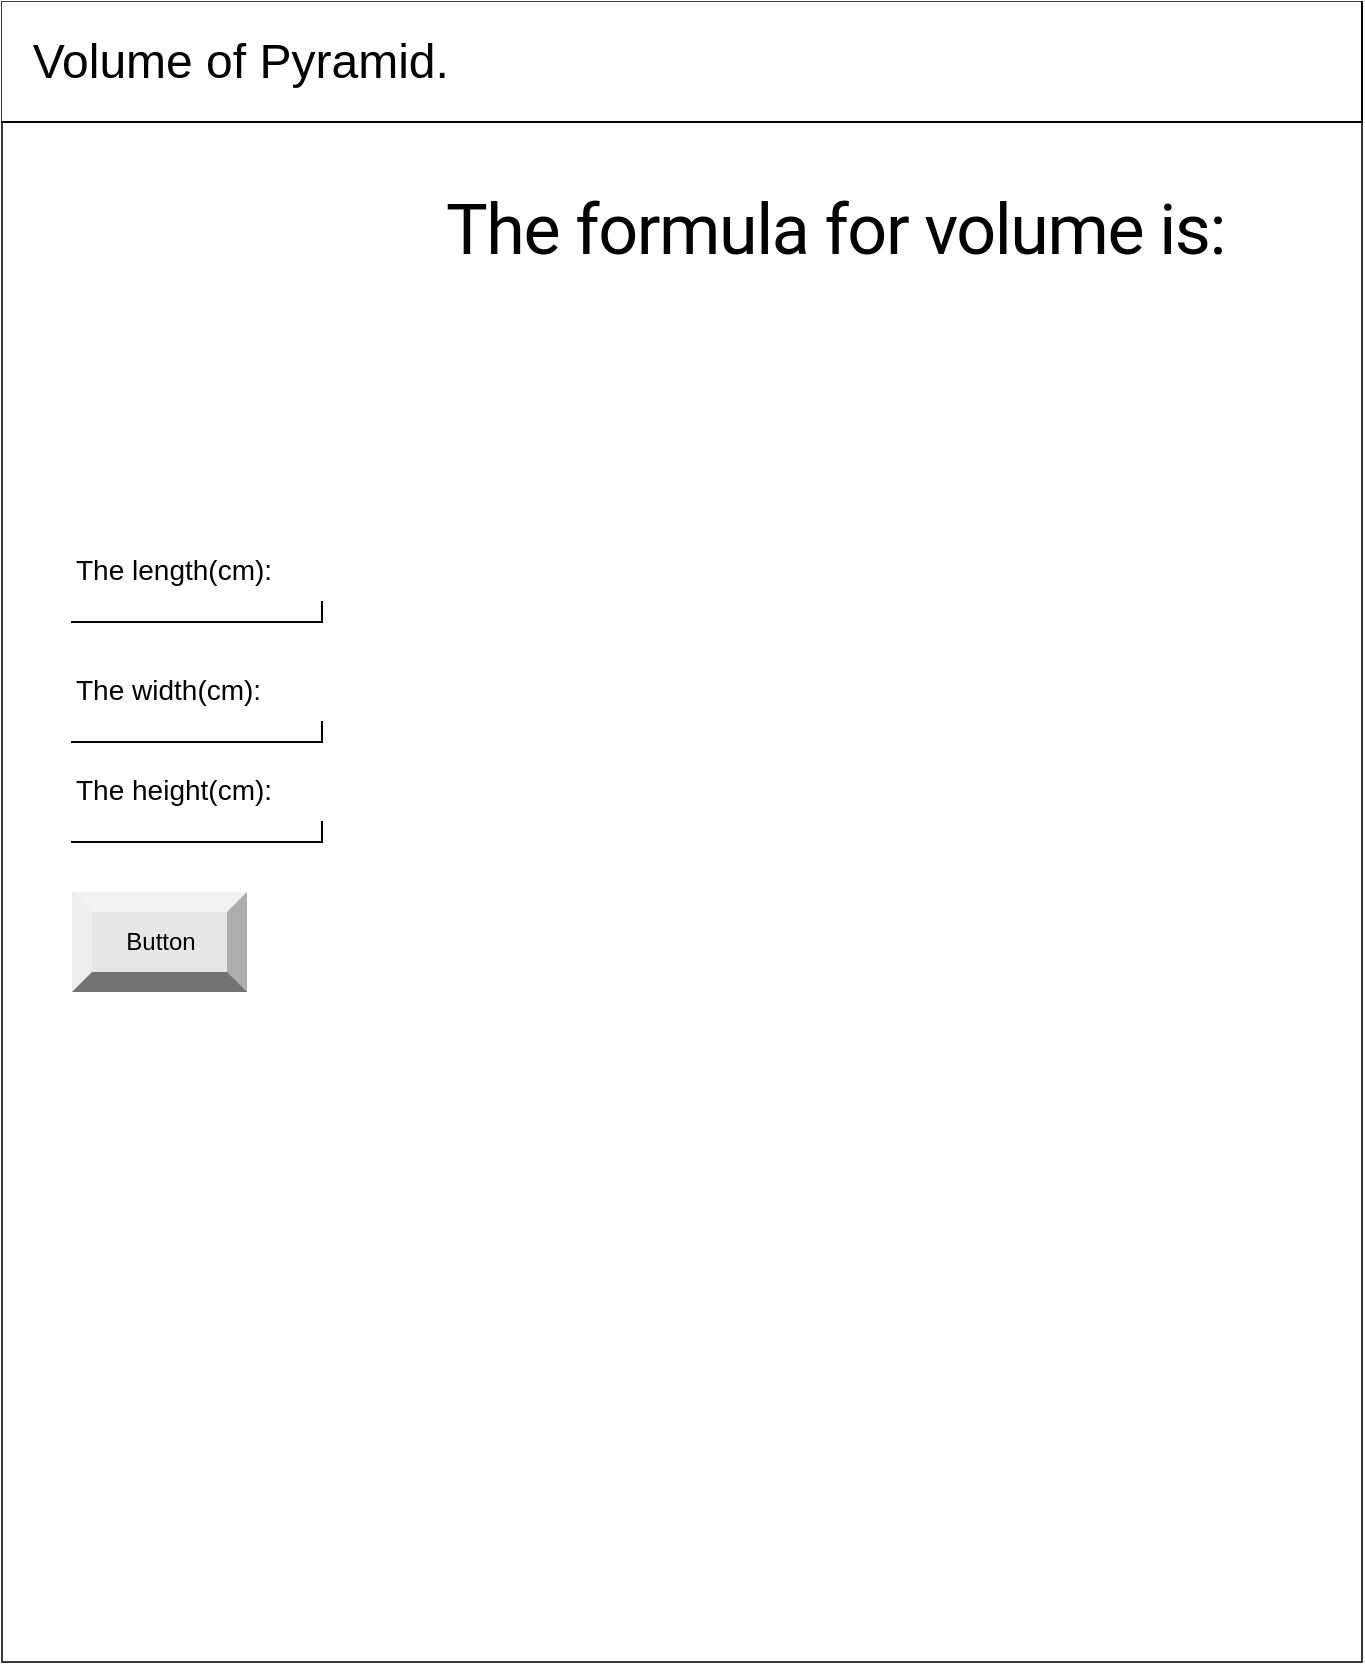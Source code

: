 <mxfile>
    <diagram id="KVFuVcc03fs0hjkJoKk9" name="Page-1">
        <mxGraphModel dx="594" dy="609" grid="1" gridSize="10" guides="1" tooltips="1" connect="1" arrows="1" fold="1" page="1" pageScale="1" pageWidth="850" pageHeight="1100" math="0" shadow="0">
            <root>
                <mxCell id="0"/>
                <mxCell id="1" parent="0"/>
                <mxCell id="3" value="" style="verticalLabelPosition=bottom;verticalAlign=top;html=1;shape=mxgraph.basic.rect;fillColor2=none;strokeWidth=1;size=20;indent=5;fillColor=#FFFFFF;strokeColor=#36393d;" parent="1" vertex="1">
                    <mxGeometry x="90" y="80" width="680" height="830" as="geometry"/>
                </mxCell>
                <mxCell id="4" value="&lt;p style=&quot;line-height: 1.2&quot;&gt;&lt;span style=&quot;font-size: 24px&quot;&gt;&amp;nbsp; Volume of Pyramid.&lt;/span&gt;&lt;/p&gt;" style="shape=partialRectangle;whiteSpace=wrap;html=1;top=0;left=0;fillColor=#FFFFFF;align=left;fontColor=#000000;strokeColor=#000000;" parent="1" vertex="1">
                    <mxGeometry x="90" y="80" width="680" height="60" as="geometry"/>
                </mxCell>
                <mxCell id="5" value="&lt;h1 style=&quot;padding: 0px ; font-size: 35px ; line-height: 1.35 ; letter-spacing: -0.02em ; margin: 24px 0px 24px 40px ; font-family: &amp;#34;roboto&amp;#34; , &amp;#34;helvetica&amp;#34; , &amp;#34;arial&amp;#34; , sans-serif ; font-weight: 400 ; font-style: normal ; text-indent: 0px ; text-transform: none ; word-spacing: 0px&quot;&gt;&lt;font color=&quot;#000000&quot;&gt;The formula for volume is:&lt;/font&gt;&lt;/h1&gt;" style="text;whiteSpace=wrap;html=1;fontSize=25;" parent="1" vertex="1">
                    <mxGeometry x="270" y="140" width="470" height="110" as="geometry"/>
                </mxCell>
                <mxCell id="6" value="&lt;span style=&quot;font-family: &amp;#34;helvetica&amp;#34; , &amp;#34;arial&amp;#34; , sans-serif ; font-size: 14px ; font-style: normal ; font-weight: 400 ; letter-spacing: normal ; text-indent: 0px ; text-transform: none ; word-spacing: 0px ; display: inline ; float: none&quot;&gt;&lt;font color=&quot;#000000&quot;&gt;The length(cm):&lt;/font&gt;&lt;/span&gt;" style="text;whiteSpace=wrap;html=1;fontSize=24;" parent="1" vertex="1">
                    <mxGeometry x="125" y="340" width="115" height="50" as="geometry"/>
                </mxCell>
                <mxCell id="8" value="" style="shape=image;verticalLabelPosition=bottom;labelBackgroundColor=#ffffff;verticalAlign=top;aspect=fixed;imageAspect=0;image=https://54ed5d0c-cdc0-4437-aef6-bcfcd6013bdc.id.repl.co/img/pyramid.png;" parent="1" vertex="1">
                    <mxGeometry x="110" y="150" width="171" height="164" as="geometry"/>
                </mxCell>
                <mxCell id="9" value="" style="shape=image;verticalLabelPosition=bottom;labelBackgroundColor=#ffffff;verticalAlign=top;aspect=fixed;imageAspect=0;image=https://54ed5d0c-cdc0-4437-aef6-bcfcd6013bdc.id.repl.co/img/formula.png;" parent="1" vertex="1">
                    <mxGeometry x="424.5" y="230" width="161" height="84" as="geometry"/>
                </mxCell>
                <mxCell id="a25ADer8J7fVHvlOVPEB-11" value="&lt;span style=&quot;font-family: &amp;#34;helvetica&amp;#34; , &amp;#34;arial&amp;#34; , sans-serif ; font-size: 14px ; font-style: normal ; font-weight: 400 ; letter-spacing: normal ; text-indent: 0px ; text-transform: none ; word-spacing: 0px ; display: inline ; float: none&quot;&gt;&lt;font color=&quot;#000000&quot;&gt;The width(cm):&lt;/font&gt;&lt;/span&gt;" style="text;whiteSpace=wrap;html=1;fontSize=24;" parent="1" vertex="1">
                    <mxGeometry x="125" y="400" width="115" height="50" as="geometry"/>
                </mxCell>
                <mxCell id="a25ADer8J7fVHvlOVPEB-16" value="&lt;span style=&quot;font-family: &amp;#34;helvetica&amp;#34; , &amp;#34;arial&amp;#34; , sans-serif ; font-size: 14px ; font-style: normal ; font-weight: 400 ; letter-spacing: normal ; text-indent: 0px ; text-transform: none ; word-spacing: 0px ; display: inline ; float: none&quot;&gt;&lt;font color=&quot;#000000&quot;&gt;The height(cm):&lt;/font&gt;&lt;/span&gt;" style="text;whiteSpace=wrap;html=1;fontSize=24;" parent="1" vertex="1">
                    <mxGeometry x="125" y="450" width="115" height="50" as="geometry"/>
                </mxCell>
                <mxCell id="11" value="" style="shape=partialRectangle;whiteSpace=wrap;html=1;top=0;left=0;fillColor=none;fontColor=#000000;strokeColor=#000000;" vertex="1" parent="1">
                    <mxGeometry x="125" y="380" width="125" height="10" as="geometry"/>
                </mxCell>
                <mxCell id="12" value="" style="shape=partialRectangle;whiteSpace=wrap;html=1;top=0;left=0;fillColor=none;fontColor=#000000;strokeColor=#000000;" vertex="1" parent="1">
                    <mxGeometry x="125" y="440" width="125" height="10" as="geometry"/>
                </mxCell>
                <mxCell id="13" value="" style="shape=partialRectangle;whiteSpace=wrap;html=1;top=0;left=0;fillColor=none;fontColor=#000000;strokeColor=#000000;" vertex="1" parent="1">
                    <mxGeometry x="125" y="490" width="125" height="10" as="geometry"/>
                </mxCell>
                <mxCell id="14" value="Button" style="labelPosition=center;verticalLabelPosition=middle;align=center;html=1;shape=mxgraph.basic.shaded_button;dx=10;fillColor=#E6E6E6;strokeColor=none;fontColor=#000000;" vertex="1" parent="1">
                    <mxGeometry x="125" y="525" width="87.5" height="50" as="geometry"/>
                </mxCell>
            </root>
        </mxGraphModel>
    </diagram>
</mxfile>